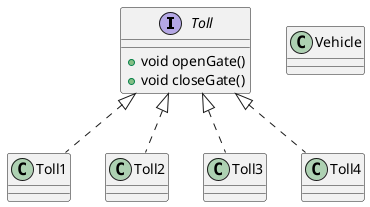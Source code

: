 @startuml
'https://plantuml.com/class-diagram

interface Toll {
    + void openGate()
    + void closeGate()
}

class Toll1 implements Toll {}
class Toll2 implements Toll {}
class Toll3 implements Toll {}
class Toll4 implements Toll {}

class Vehicle {
}

@enduml
